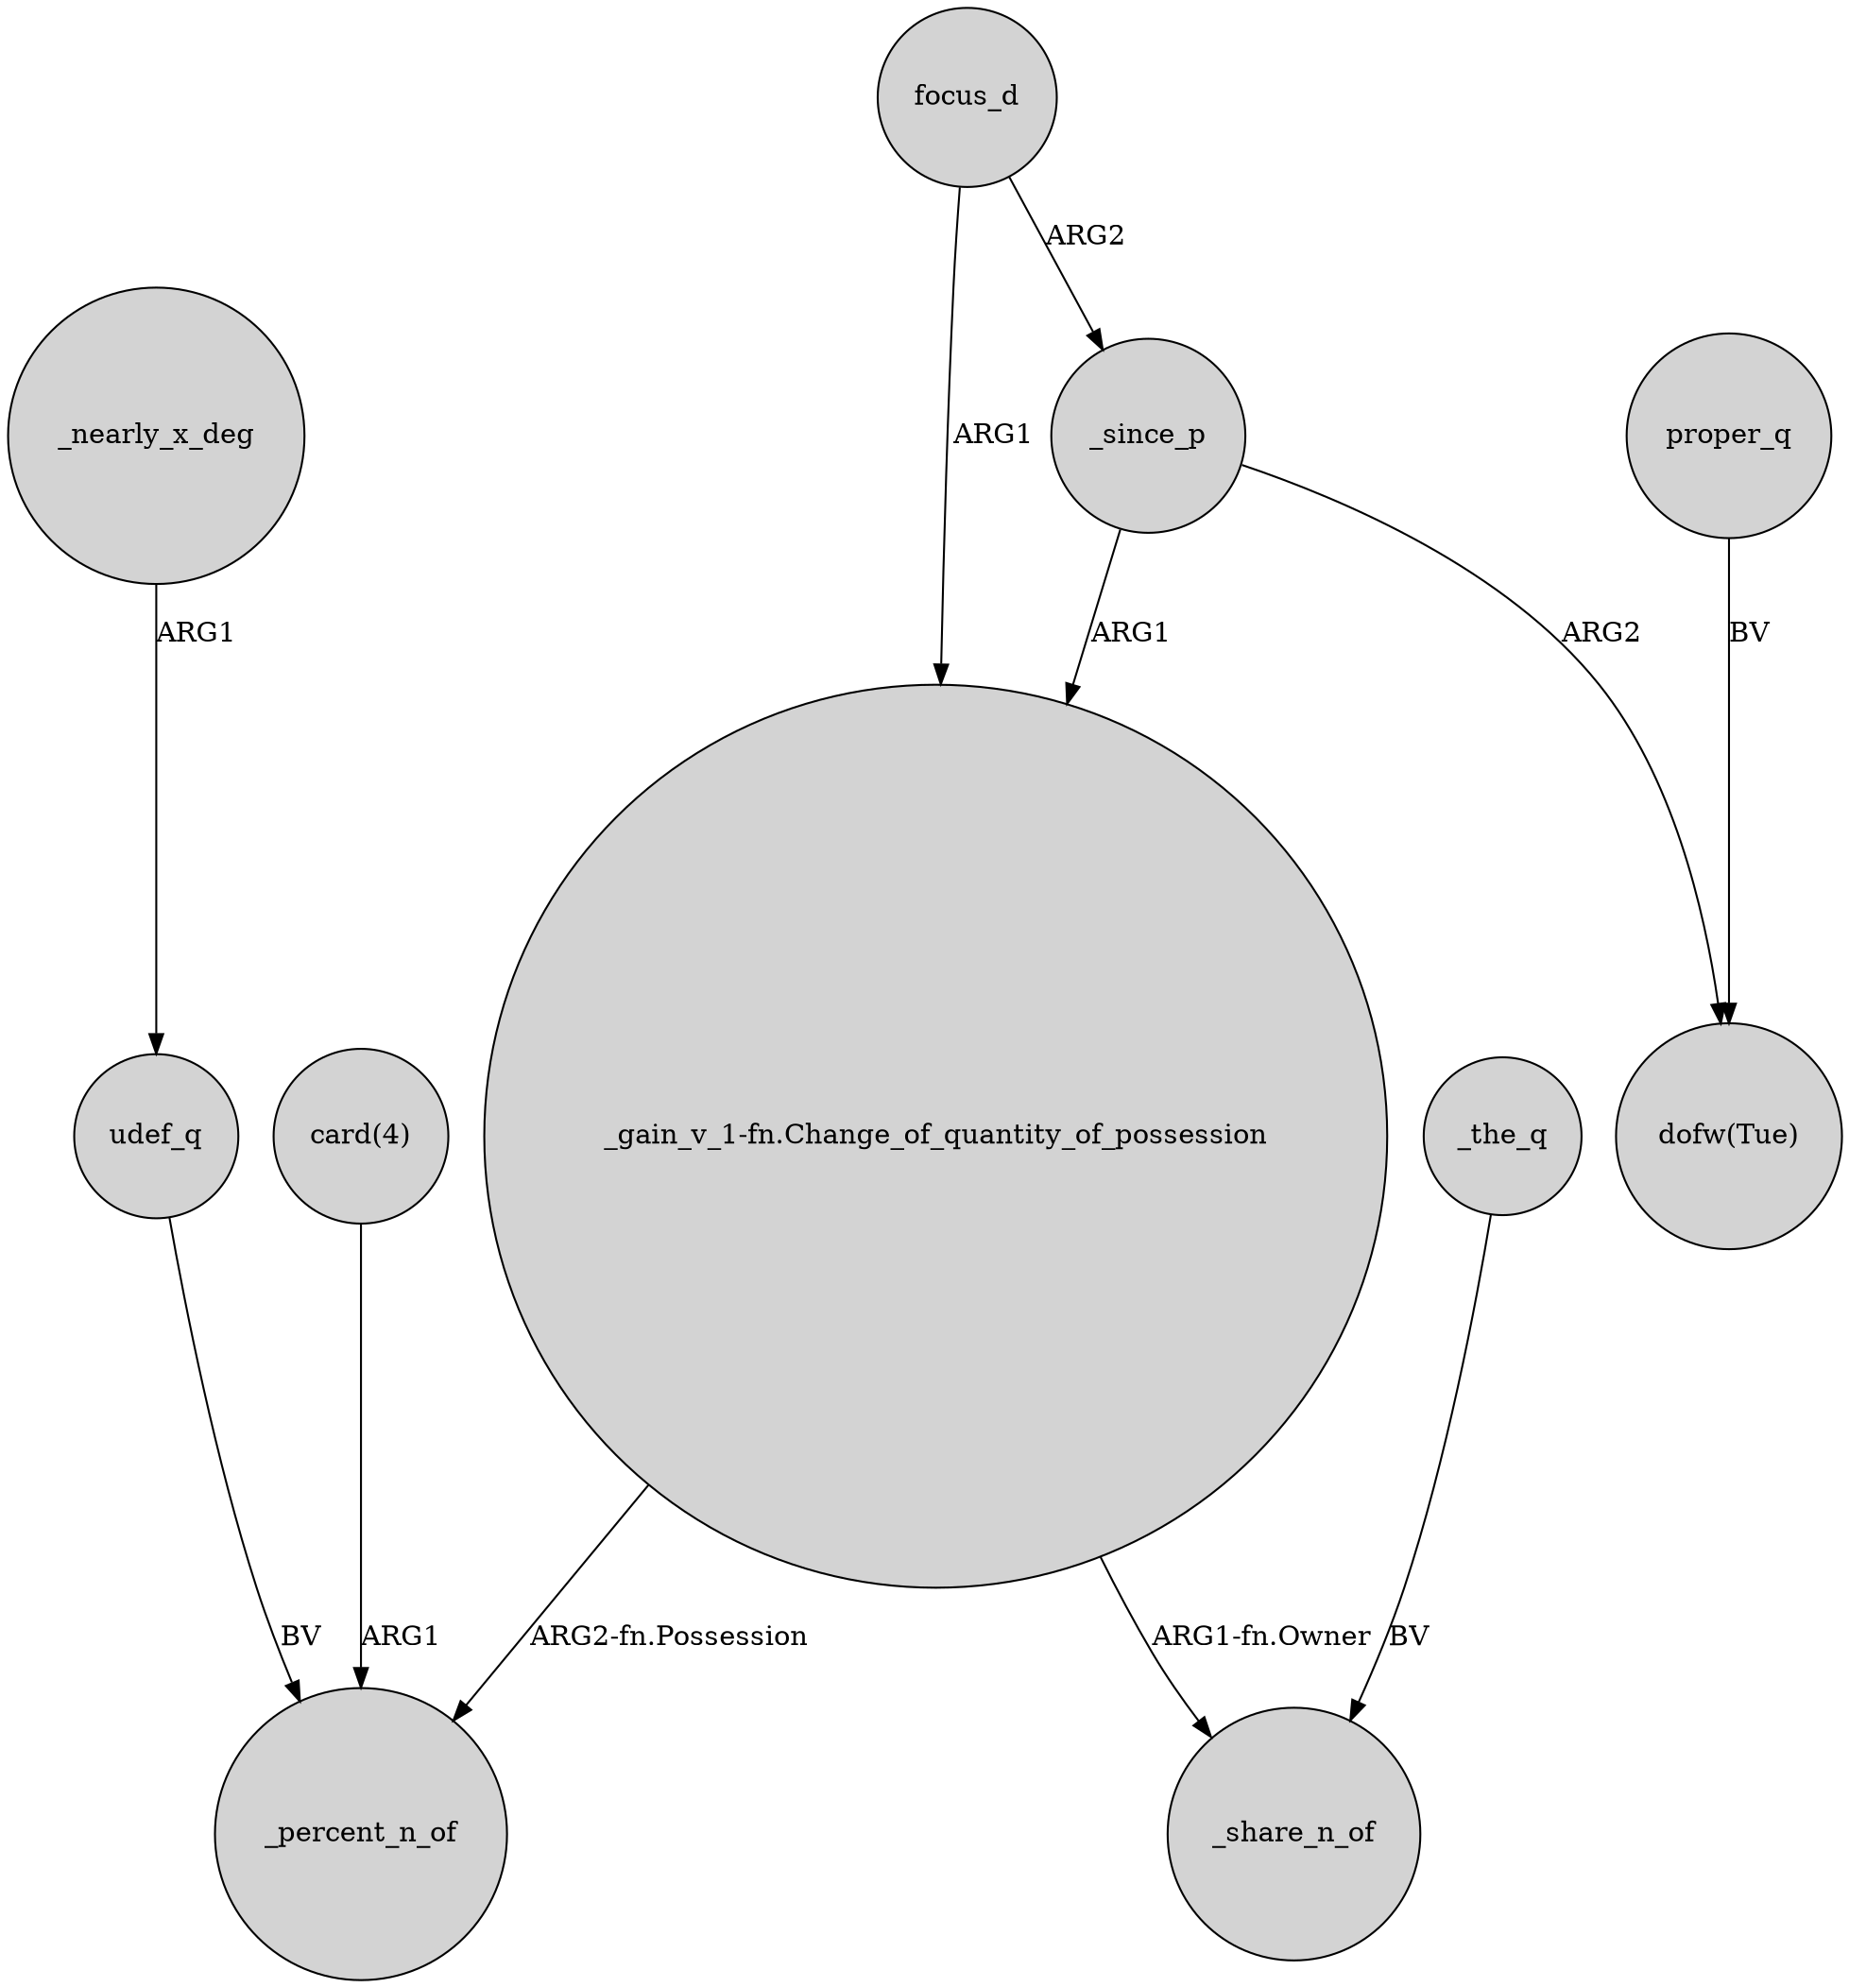digraph {
	node [shape=circle style=filled]
	udef_q -> _percent_n_of [label=BV]
	focus_d -> _since_p [label=ARG2]
	"card(4)" -> _percent_n_of [label=ARG1]
	_since_p -> "dofw(Tue)" [label=ARG2]
	"_gain_v_1-fn.Change_of_quantity_of_possession" -> _percent_n_of [label="ARG2-fn.Possession"]
	focus_d -> "_gain_v_1-fn.Change_of_quantity_of_possession" [label=ARG1]
	_nearly_x_deg -> udef_q [label=ARG1]
	"_gain_v_1-fn.Change_of_quantity_of_possession" -> _share_n_of [label="ARG1-fn.Owner"]
	_the_q -> _share_n_of [label=BV]
	proper_q -> "dofw(Tue)" [label=BV]
	_since_p -> "_gain_v_1-fn.Change_of_quantity_of_possession" [label=ARG1]
}
